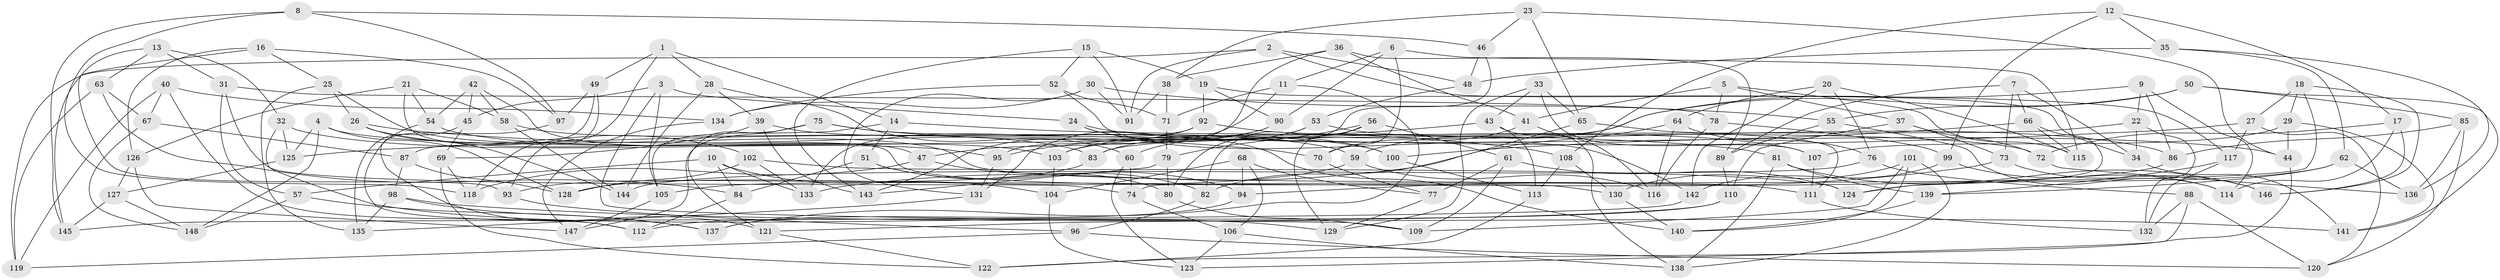 // coarse degree distribution, {13: 0.045454545454545456, 6: 0.13636363636363635, 10: 0.06818181818181818, 7: 0.09090909090909091, 12: 0.06818181818181818, 11: 0.11363636363636363, 4: 0.11363636363636363, 9: 0.11363636363636363, 8: 0.11363636363636363, 5: 0.09090909090909091, 3: 0.045454545454545456}
// Generated by graph-tools (version 1.1) at 2025/20/03/04/25 18:20:55]
// undirected, 148 vertices, 296 edges
graph export_dot {
graph [start="1"]
  node [color=gray90,style=filled];
  1;
  2;
  3;
  4;
  5;
  6;
  7;
  8;
  9;
  10;
  11;
  12;
  13;
  14;
  15;
  16;
  17;
  18;
  19;
  20;
  21;
  22;
  23;
  24;
  25;
  26;
  27;
  28;
  29;
  30;
  31;
  32;
  33;
  34;
  35;
  36;
  37;
  38;
  39;
  40;
  41;
  42;
  43;
  44;
  45;
  46;
  47;
  48;
  49;
  50;
  51;
  52;
  53;
  54;
  55;
  56;
  57;
  58;
  59;
  60;
  61;
  62;
  63;
  64;
  65;
  66;
  67;
  68;
  69;
  70;
  71;
  72;
  73;
  74;
  75;
  76;
  77;
  78;
  79;
  80;
  81;
  82;
  83;
  84;
  85;
  86;
  87;
  88;
  89;
  90;
  91;
  92;
  93;
  94;
  95;
  96;
  97;
  98;
  99;
  100;
  101;
  102;
  103;
  104;
  105;
  106;
  107;
  108;
  109;
  110;
  111;
  112;
  113;
  114;
  115;
  116;
  117;
  118;
  119;
  120;
  121;
  122;
  123;
  124;
  125;
  126;
  127;
  128;
  129;
  130;
  131;
  132;
  133;
  134;
  135;
  136;
  137;
  138;
  139;
  140;
  141;
  142;
  143;
  144;
  145;
  146;
  147;
  148;
  1 -- 93;
  1 -- 28;
  1 -- 14;
  1 -- 49;
  2 -- 34;
  2 -- 119;
  2 -- 91;
  2 -- 48;
  3 -- 45;
  3 -- 109;
  3 -- 24;
  3 -- 105;
  4 -- 72;
  4 -- 148;
  4 -- 125;
  4 -- 128;
  5 -- 41;
  5 -- 115;
  5 -- 78;
  5 -- 37;
  6 -- 90;
  6 -- 70;
  6 -- 115;
  6 -- 11;
  7 -- 89;
  7 -- 34;
  7 -- 73;
  7 -- 66;
  8 -- 145;
  8 -- 118;
  8 -- 46;
  8 -- 97;
  9 -- 114;
  9 -- 22;
  9 -- 86;
  9 -- 59;
  10 -- 84;
  10 -- 104;
  10 -- 133;
  10 -- 57;
  11 -- 71;
  11 -- 47;
  11 -- 137;
  12 -- 99;
  12 -- 108;
  12 -- 17;
  12 -- 35;
  13 -- 63;
  13 -- 31;
  13 -- 32;
  13 -- 93;
  14 -- 147;
  14 -- 81;
  14 -- 51;
  15 -- 143;
  15 -- 52;
  15 -- 19;
  15 -- 91;
  16 -- 145;
  16 -- 126;
  16 -- 97;
  16 -- 25;
  17 -- 114;
  17 -- 72;
  17 -- 146;
  18 -- 74;
  18 -- 146;
  18 -- 29;
  18 -- 27;
  19 -- 90;
  19 -- 92;
  19 -- 117;
  20 -- 64;
  20 -- 115;
  20 -- 76;
  20 -- 142;
  21 -- 54;
  21 -- 126;
  21 -- 130;
  21 -- 58;
  22 -- 34;
  22 -- 83;
  22 -- 132;
  23 -- 38;
  23 -- 65;
  23 -- 46;
  23 -- 44;
  24 -- 140;
  24 -- 44;
  24 -- 100;
  25 -- 26;
  25 -- 135;
  25 -- 111;
  26 -- 70;
  26 -- 102;
  26 -- 144;
  27 -- 117;
  27 -- 120;
  27 -- 125;
  28 -- 39;
  28 -- 60;
  28 -- 144;
  29 -- 141;
  29 -- 107;
  29 -- 44;
  30 -- 131;
  30 -- 55;
  30 -- 134;
  30 -- 91;
  31 -- 57;
  31 -- 74;
  31 -- 78;
  32 -- 125;
  32 -- 95;
  32 -- 129;
  33 -- 65;
  33 -- 107;
  33 -- 43;
  33 -- 129;
  34 -- 141;
  35 -- 62;
  35 -- 136;
  35 -- 48;
  36 -- 95;
  36 -- 38;
  36 -- 89;
  36 -- 41;
  37 -- 110;
  37 -- 73;
  37 -- 72;
  38 -- 91;
  38 -- 71;
  39 -- 59;
  39 -- 143;
  39 -- 69;
  40 -- 119;
  40 -- 67;
  40 -- 134;
  40 -- 112;
  41 -- 116;
  41 -- 70;
  42 -- 54;
  42 -- 47;
  42 -- 45;
  42 -- 58;
  43 -- 138;
  43 -- 113;
  43 -- 95;
  44 -- 122;
  45 -- 135;
  45 -- 69;
  46 -- 80;
  46 -- 48;
  47 -- 80;
  47 -- 118;
  48 -- 53;
  49 -- 118;
  49 -- 97;
  49 -- 87;
  50 -- 85;
  50 -- 141;
  50 -- 103;
  50 -- 55;
  51 -- 82;
  51 -- 84;
  51 -- 94;
  52 -- 142;
  52 -- 134;
  52 -- 71;
  53 -- 83;
  53 -- 60;
  53 -- 86;
  54 -- 112;
  54 -- 103;
  55 -- 114;
  55 -- 89;
  56 -- 82;
  56 -- 129;
  56 -- 79;
  56 -- 61;
  57 -- 148;
  57 -- 137;
  58 -- 144;
  58 -- 83;
  59 -- 128;
  59 -- 116;
  60 -- 123;
  60 -- 74;
  61 -- 109;
  61 -- 124;
  61 -- 77;
  62 -- 139;
  62 -- 124;
  62 -- 136;
  63 -- 67;
  63 -- 84;
  63 -- 119;
  64 -- 133;
  64 -- 76;
  64 -- 116;
  65 -- 111;
  65 -- 82;
  66 -- 124;
  66 -- 100;
  66 -- 115;
  67 -- 148;
  67 -- 87;
  68 -- 106;
  68 -- 104;
  68 -- 77;
  68 -- 94;
  69 -- 118;
  69 -- 122;
  70 -- 77;
  71 -- 79;
  72 -- 136;
  73 -- 94;
  73 -- 146;
  74 -- 106;
  75 -- 121;
  75 -- 100;
  75 -- 108;
  75 -- 105;
  76 -- 144;
  76 -- 88;
  77 -- 129;
  78 -- 116;
  78 -- 99;
  79 -- 80;
  79 -- 143;
  80 -- 109;
  81 -- 146;
  81 -- 139;
  81 -- 138;
  82 -- 96;
  83 -- 93;
  84 -- 112;
  85 -- 136;
  85 -- 120;
  85 -- 86;
  86 -- 105;
  87 -- 98;
  87 -- 128;
  88 -- 120;
  88 -- 132;
  88 -- 123;
  89 -- 110;
  90 -- 103;
  90 -- 131;
  92 -- 133;
  92 -- 107;
  92 -- 143;
  93 -- 96;
  94 -- 137;
  95 -- 131;
  96 -- 119;
  96 -- 120;
  97 -- 121;
  98 -- 135;
  98 -- 137;
  98 -- 141;
  99 -- 114;
  99 -- 142;
  100 -- 113;
  101 -- 140;
  101 -- 109;
  101 -- 130;
  101 -- 138;
  102 -- 133;
  102 -- 124;
  102 -- 128;
  103 -- 104;
  104 -- 123;
  105 -- 147;
  106 -- 123;
  106 -- 138;
  107 -- 111;
  108 -- 113;
  108 -- 130;
  110 -- 112;
  110 -- 121;
  111 -- 132;
  113 -- 122;
  117 -- 139;
  117 -- 132;
  121 -- 122;
  125 -- 127;
  126 -- 127;
  126 -- 147;
  127 -- 145;
  127 -- 148;
  130 -- 140;
  131 -- 135;
  134 -- 147;
  139 -- 140;
  142 -- 145;
}
